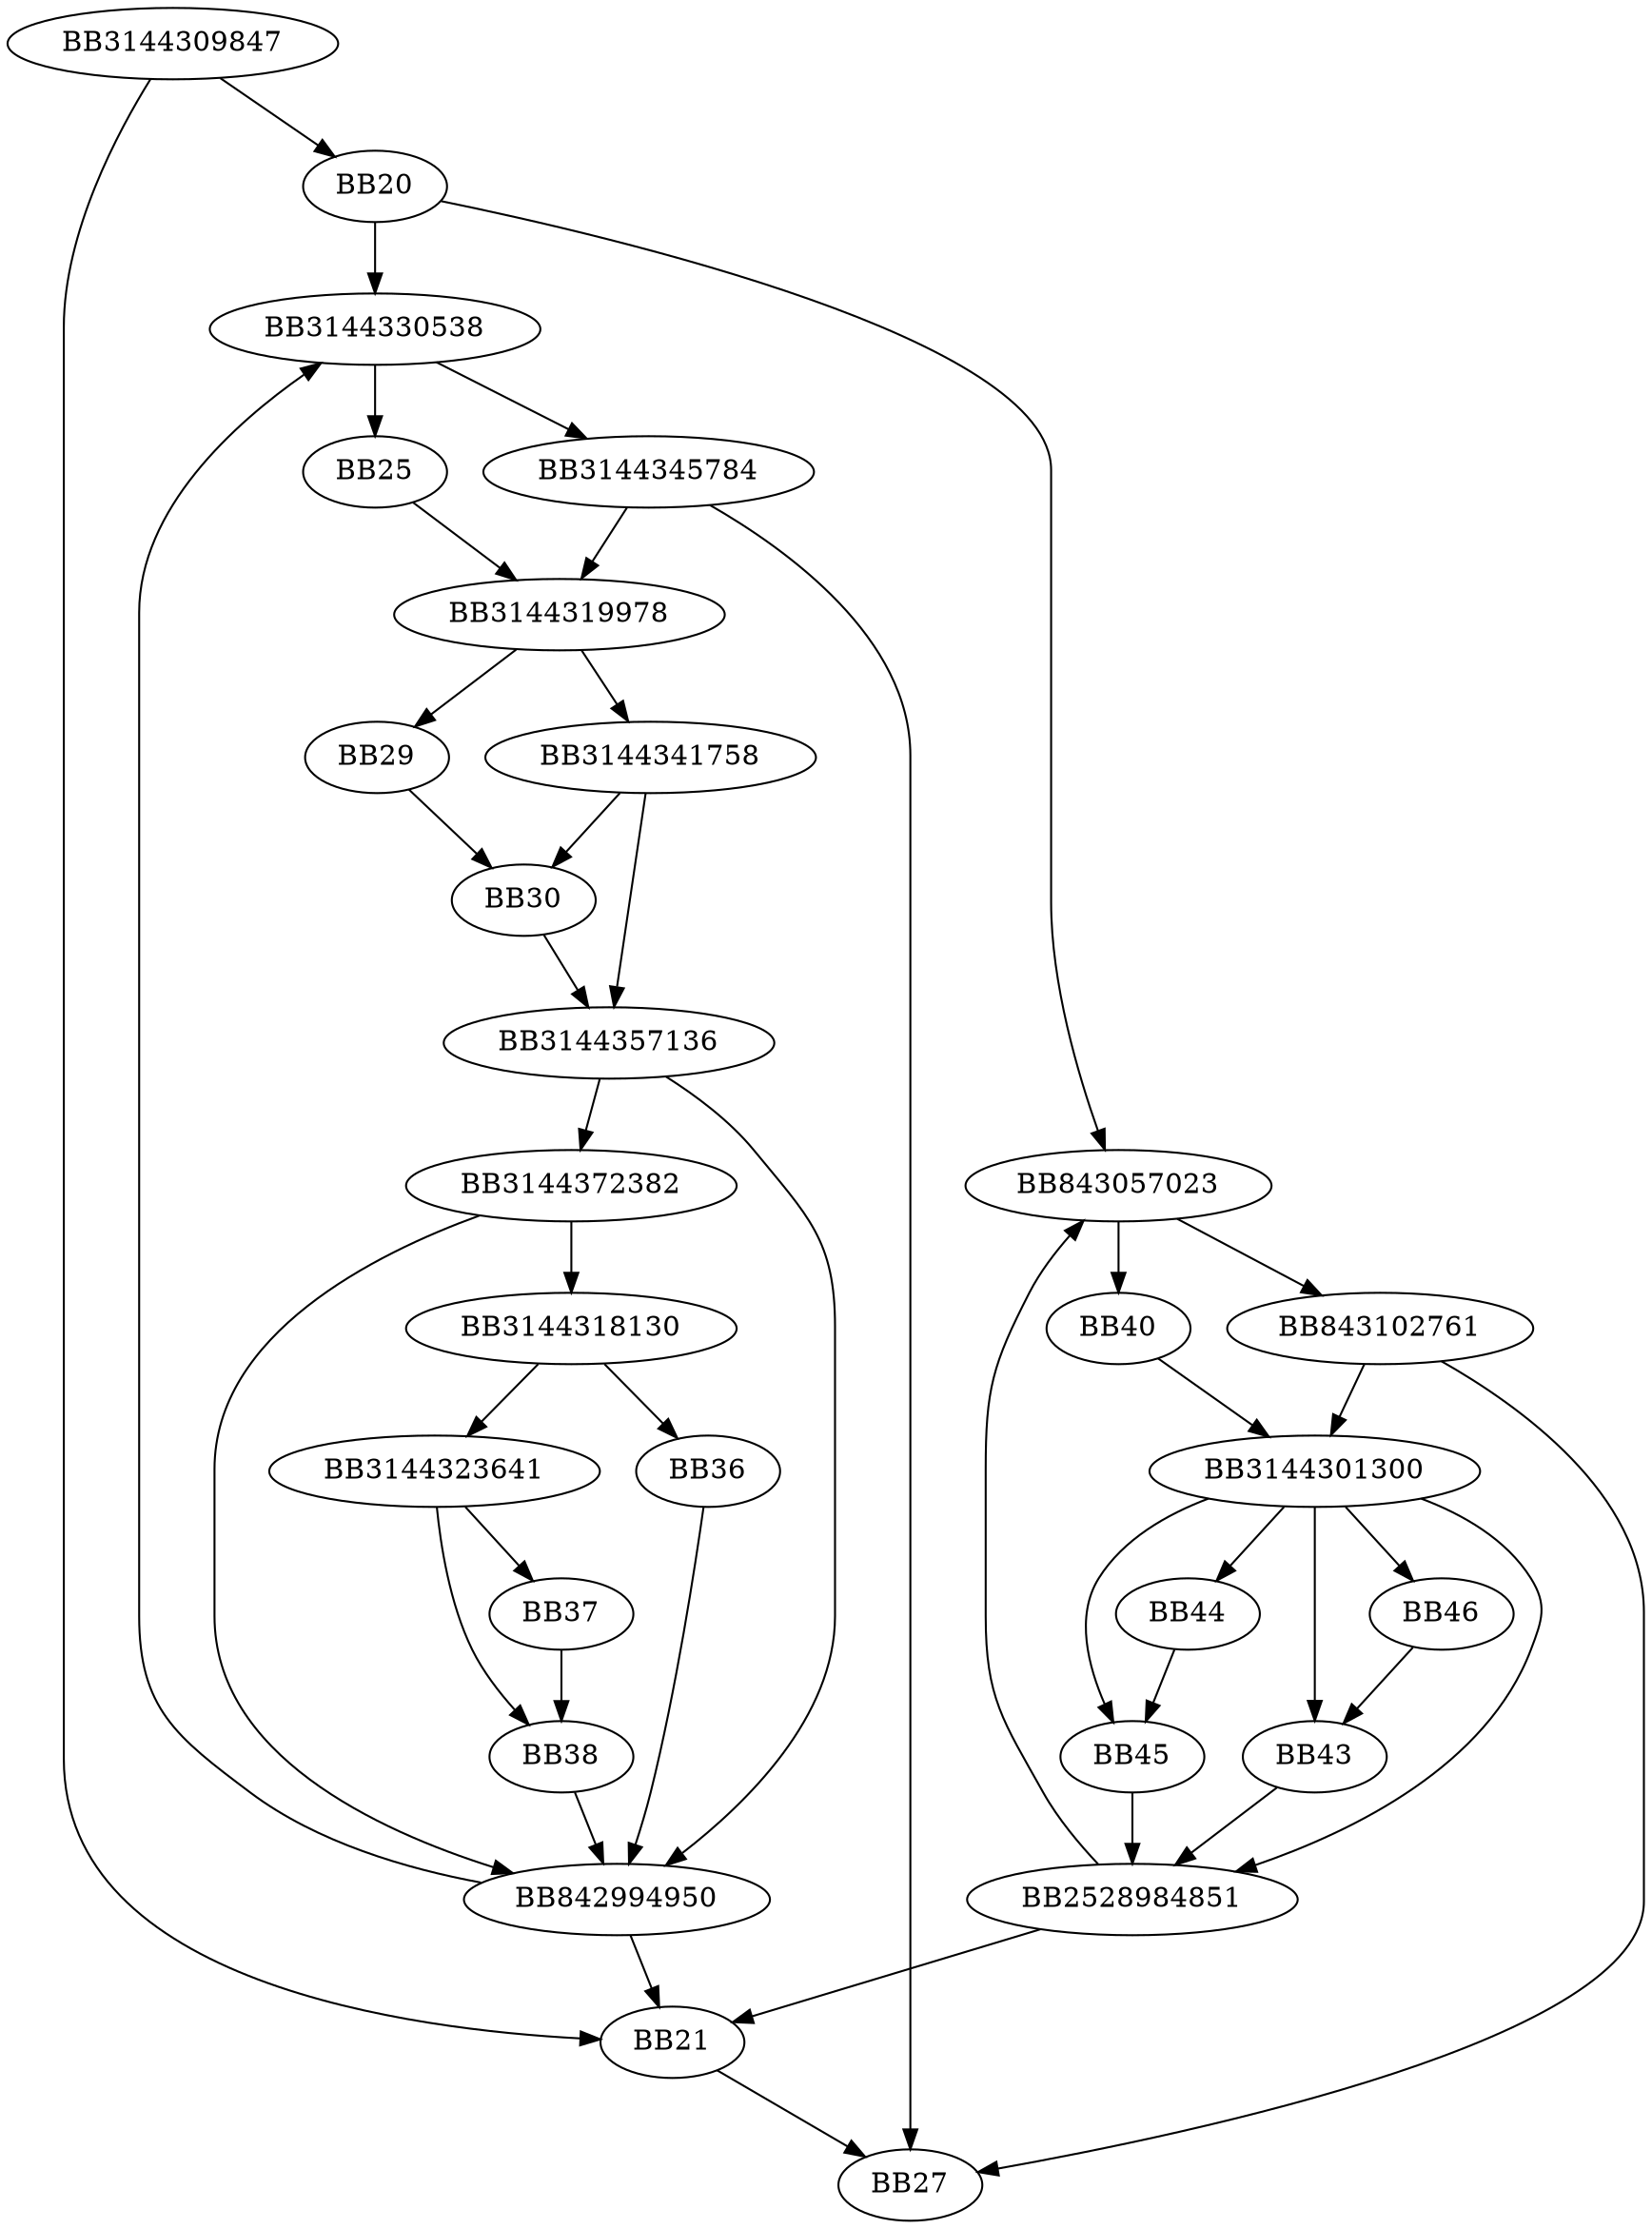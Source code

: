 digraph G{
	BB3144309847->BB20;
	BB3144309847->BB21;
	BB20->BB3144330538;
	BB20->BB843057023;
	BB3144330538->BB3144345784;
	BB3144330538->BB25;
	BB25->BB3144319978;
	BB3144345784->BB3144319978;
	BB3144345784->BB27;
	BB3144319978->BB3144341758;
	BB3144319978->BB29;
	BB29->BB30;
	BB3144341758->BB3144357136;
	BB3144341758->BB30;
	BB30->BB3144357136;
	BB3144357136->BB3144372382;
	BB3144357136->BB842994950;
	BB3144372382->BB3144318130;
	BB3144372382->BB842994950;
	BB3144318130->BB3144323641;
	BB3144318130->BB36;
	BB36->BB842994950;
	BB3144323641->BB37;
	BB3144323641->BB38;
	BB37->BB38;
	BB38->BB842994950;
	BB842994950->BB3144330538;
	BB842994950->BB21;
	BB843057023->BB843102761;
	BB843057023->BB40;
	BB843102761->BB3144301300;
	BB843102761->BB27;
	BB40->BB3144301300;
	BB3144301300->BB2528984851;
	BB3144301300->BB43;
	BB3144301300->BB44;
	BB3144301300->BB45;
	BB3144301300->BB46;
	BB44->BB45;
	BB45->BB2528984851;
	BB46->BB43;
	BB43->BB2528984851;
	BB2528984851->BB843057023;
	BB2528984851->BB21;
	BB21->BB27;
}
